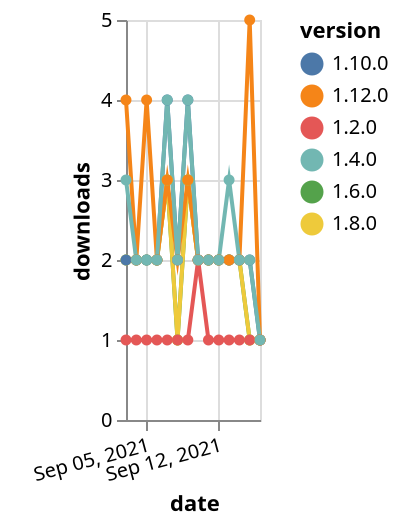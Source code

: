 {"$schema": "https://vega.github.io/schema/vega-lite/v5.json", "description": "A simple bar chart with embedded data.", "data": {"values": [{"date": "2021-09-03", "total": 1475, "delta": 2, "version": "1.6.0"}, {"date": "2021-09-04", "total": 1477, "delta": 2, "version": "1.6.0"}, {"date": "2021-09-05", "total": 1479, "delta": 2, "version": "1.6.0"}, {"date": "2021-09-06", "total": 1481, "delta": 2, "version": "1.6.0"}, {"date": "2021-09-07", "total": 1484, "delta": 3, "version": "1.6.0"}, {"date": "2021-09-08", "total": 1485, "delta": 1, "version": "1.6.0"}, {"date": "2021-09-09", "total": 1488, "delta": 3, "version": "1.6.0"}, {"date": "2021-09-10", "total": 1490, "delta": 2, "version": "1.6.0"}, {"date": "2021-09-11", "total": 1492, "delta": 2, "version": "1.6.0"}, {"date": "2021-09-12", "total": 1494, "delta": 2, "version": "1.6.0"}, {"date": "2021-09-13", "total": 1496, "delta": 2, "version": "1.6.0"}, {"date": "2021-09-14", "total": 1498, "delta": 2, "version": "1.6.0"}, {"date": "2021-09-15", "total": 1499, "delta": 1, "version": "1.6.0"}, {"date": "2021-09-16", "total": 1500, "delta": 1, "version": "1.6.0"}, {"date": "2021-09-03", "total": 1013, "delta": 2, "version": "1.8.0"}, {"date": "2021-09-04", "total": 1015, "delta": 2, "version": "1.8.0"}, {"date": "2021-09-05", "total": 1017, "delta": 2, "version": "1.8.0"}, {"date": "2021-09-06", "total": 1019, "delta": 2, "version": "1.8.0"}, {"date": "2021-09-07", "total": 1022, "delta": 3, "version": "1.8.0"}, {"date": "2021-09-08", "total": 1023, "delta": 1, "version": "1.8.0"}, {"date": "2021-09-09", "total": 1026, "delta": 3, "version": "1.8.0"}, {"date": "2021-09-10", "total": 1028, "delta": 2, "version": "1.8.0"}, {"date": "2021-09-11", "total": 1030, "delta": 2, "version": "1.8.0"}, {"date": "2021-09-12", "total": 1032, "delta": 2, "version": "1.8.0"}, {"date": "2021-09-13", "total": 1034, "delta": 2, "version": "1.8.0"}, {"date": "2021-09-14", "total": 1036, "delta": 2, "version": "1.8.0"}, {"date": "2021-09-15", "total": 1037, "delta": 1, "version": "1.8.0"}, {"date": "2021-09-16", "total": 1038, "delta": 1, "version": "1.8.0"}, {"date": "2021-09-03", "total": 745, "delta": 2, "version": "1.10.0"}, {"date": "2021-09-04", "total": 747, "delta": 2, "version": "1.10.0"}, {"date": "2021-09-05", "total": 749, "delta": 2, "version": "1.10.0"}, {"date": "2021-09-06", "total": 751, "delta": 2, "version": "1.10.0"}, {"date": "2021-09-07", "total": 755, "delta": 4, "version": "1.10.0"}, {"date": "2021-09-08", "total": 757, "delta": 2, "version": "1.10.0"}, {"date": "2021-09-09", "total": 761, "delta": 4, "version": "1.10.0"}, {"date": "2021-09-10", "total": 763, "delta": 2, "version": "1.10.0"}, {"date": "2021-09-11", "total": 765, "delta": 2, "version": "1.10.0"}, {"date": "2021-09-12", "total": 767, "delta": 2, "version": "1.10.0"}, {"date": "2021-09-13", "total": 769, "delta": 2, "version": "1.10.0"}, {"date": "2021-09-14", "total": 771, "delta": 2, "version": "1.10.0"}, {"date": "2021-09-15", "total": 773, "delta": 2, "version": "1.10.0"}, {"date": "2021-09-16", "total": 774, "delta": 1, "version": "1.10.0"}, {"date": "2021-09-03", "total": 236, "delta": 1, "version": "1.2.0"}, {"date": "2021-09-04", "total": 237, "delta": 1, "version": "1.2.0"}, {"date": "2021-09-05", "total": 238, "delta": 1, "version": "1.2.0"}, {"date": "2021-09-06", "total": 239, "delta": 1, "version": "1.2.0"}, {"date": "2021-09-07", "total": 240, "delta": 1, "version": "1.2.0"}, {"date": "2021-09-08", "total": 241, "delta": 1, "version": "1.2.0"}, {"date": "2021-09-09", "total": 242, "delta": 1, "version": "1.2.0"}, {"date": "2021-09-10", "total": 244, "delta": 2, "version": "1.2.0"}, {"date": "2021-09-11", "total": 245, "delta": 1, "version": "1.2.0"}, {"date": "2021-09-12", "total": 246, "delta": 1, "version": "1.2.0"}, {"date": "2021-09-13", "total": 247, "delta": 1, "version": "1.2.0"}, {"date": "2021-09-14", "total": 248, "delta": 1, "version": "1.2.0"}, {"date": "2021-09-15", "total": 249, "delta": 1, "version": "1.2.0"}, {"date": "2021-09-16", "total": 250, "delta": 1, "version": "1.2.0"}, {"date": "2021-09-03", "total": 241, "delta": 4, "version": "1.12.0"}, {"date": "2021-09-04", "total": 243, "delta": 2, "version": "1.12.0"}, {"date": "2021-09-05", "total": 247, "delta": 4, "version": "1.12.0"}, {"date": "2021-09-06", "total": 249, "delta": 2, "version": "1.12.0"}, {"date": "2021-09-07", "total": 252, "delta": 3, "version": "1.12.0"}, {"date": "2021-09-08", "total": 254, "delta": 2, "version": "1.12.0"}, {"date": "2021-09-09", "total": 257, "delta": 3, "version": "1.12.0"}, {"date": "2021-09-10", "total": 259, "delta": 2, "version": "1.12.0"}, {"date": "2021-09-11", "total": 261, "delta": 2, "version": "1.12.0"}, {"date": "2021-09-12", "total": 263, "delta": 2, "version": "1.12.0"}, {"date": "2021-09-13", "total": 265, "delta": 2, "version": "1.12.0"}, {"date": "2021-09-14", "total": 267, "delta": 2, "version": "1.12.0"}, {"date": "2021-09-15", "total": 272, "delta": 5, "version": "1.12.0"}, {"date": "2021-09-16", "total": 273, "delta": 1, "version": "1.12.0"}, {"date": "2021-09-03", "total": 2024, "delta": 3, "version": "1.4.0"}, {"date": "2021-09-04", "total": 2026, "delta": 2, "version": "1.4.0"}, {"date": "2021-09-05", "total": 2028, "delta": 2, "version": "1.4.0"}, {"date": "2021-09-06", "total": 2030, "delta": 2, "version": "1.4.0"}, {"date": "2021-09-07", "total": 2034, "delta": 4, "version": "1.4.0"}, {"date": "2021-09-08", "total": 2036, "delta": 2, "version": "1.4.0"}, {"date": "2021-09-09", "total": 2040, "delta": 4, "version": "1.4.0"}, {"date": "2021-09-10", "total": 2042, "delta": 2, "version": "1.4.0"}, {"date": "2021-09-11", "total": 2044, "delta": 2, "version": "1.4.0"}, {"date": "2021-09-12", "total": 2046, "delta": 2, "version": "1.4.0"}, {"date": "2021-09-13", "total": 2049, "delta": 3, "version": "1.4.0"}, {"date": "2021-09-14", "total": 2051, "delta": 2, "version": "1.4.0"}, {"date": "2021-09-15", "total": 2053, "delta": 2, "version": "1.4.0"}, {"date": "2021-09-16", "total": 2054, "delta": 1, "version": "1.4.0"}]}, "width": "container", "mark": {"type": "line", "point": {"filled": true}}, "encoding": {"x": {"field": "date", "type": "temporal", "timeUnit": "yearmonthdate", "title": "date", "axis": {"labelAngle": -15}}, "y": {"field": "delta", "type": "quantitative", "title": "downloads"}, "color": {"field": "version", "type": "nominal"}, "tooltip": {"field": "delta"}}}